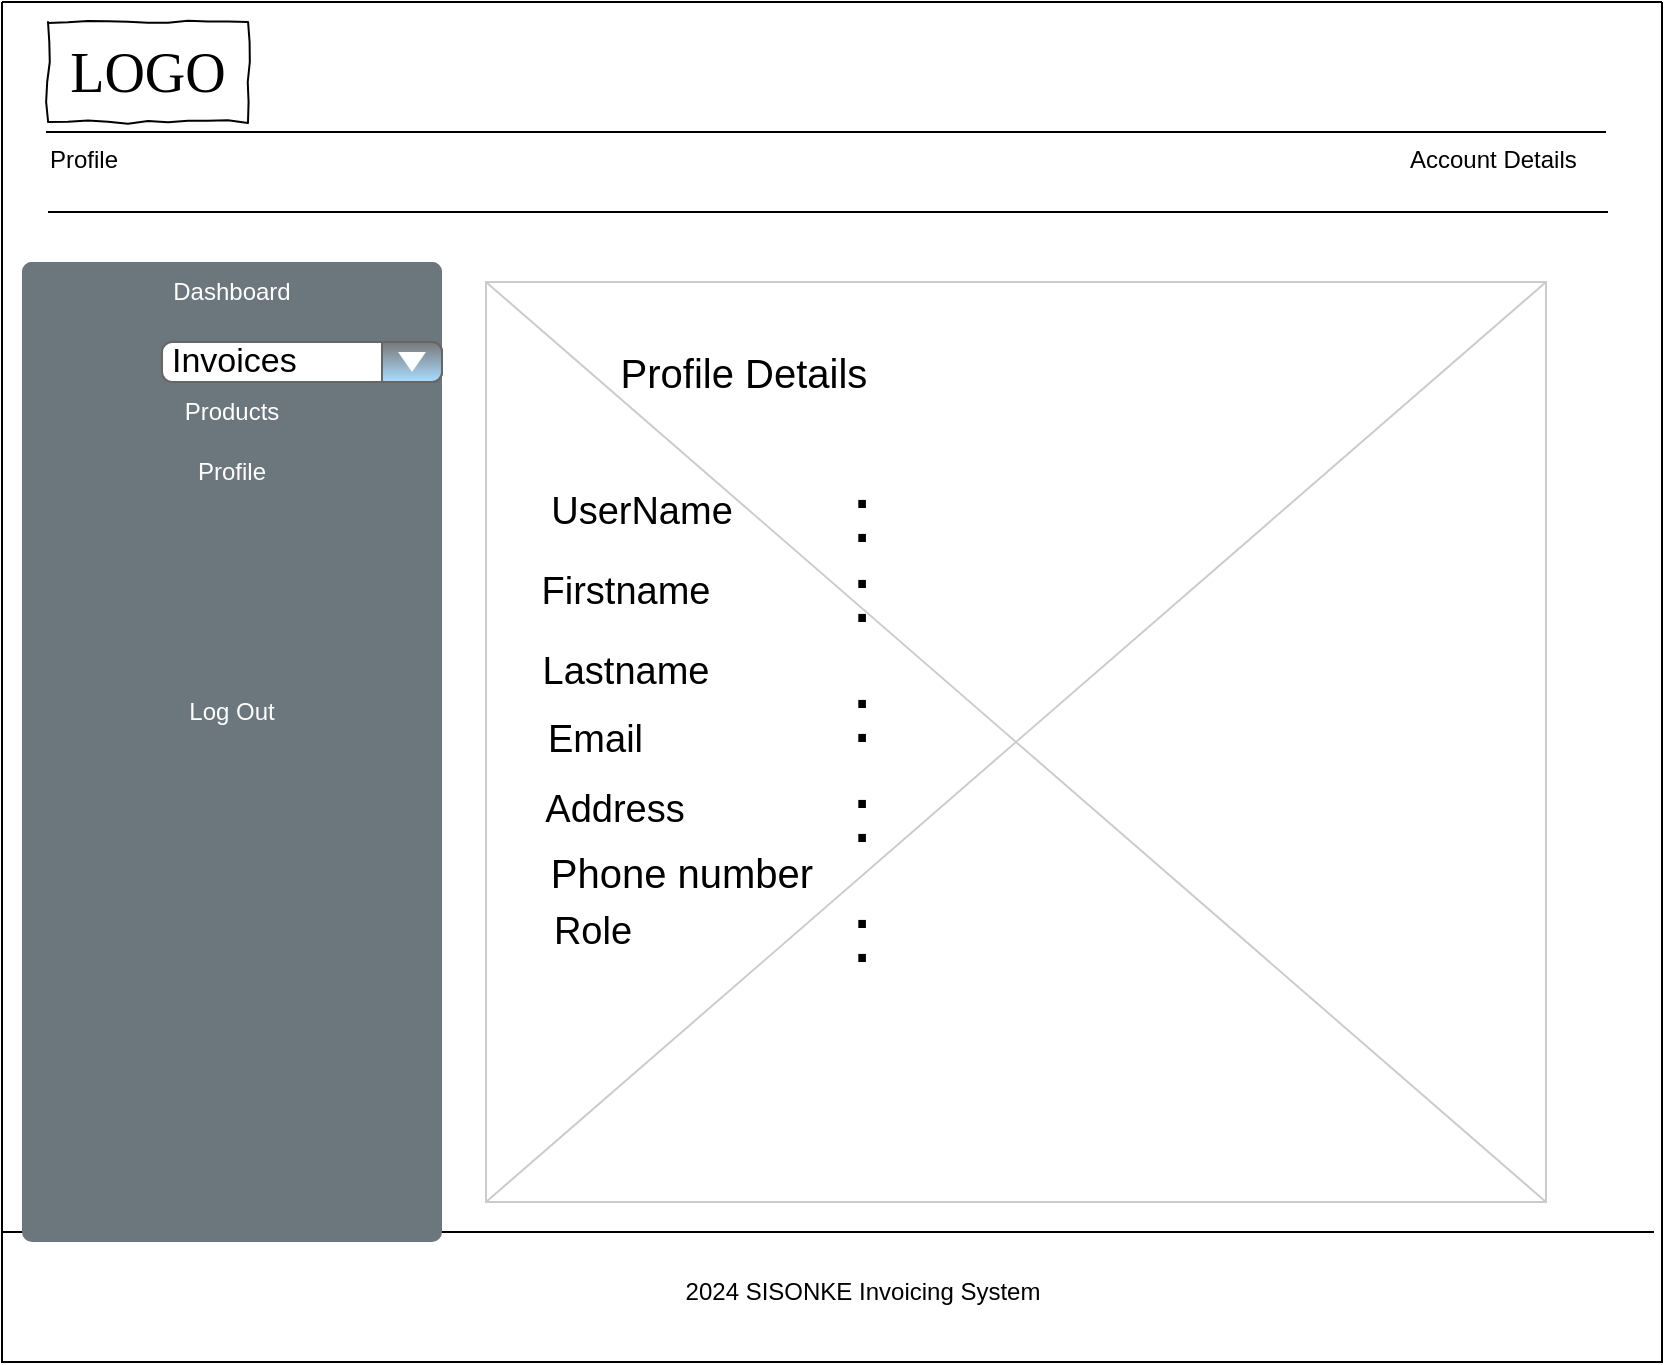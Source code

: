 <mxfile version="24.5.3" type="device">
  <diagram id="piDafpqhtRUU5qUU-vj8" name="Page-1">
    <mxGraphModel dx="2258" dy="813" grid="1" gridSize="10" guides="1" tooltips="1" connect="1" arrows="1" fold="1" page="1" pageScale="1" pageWidth="827" pageHeight="1169" math="0" shadow="0">
      <root>
        <mxCell id="0" />
        <mxCell id="1" parent="0" />
        <mxCell id="GRjJk_PplDnbiY5jg0T1-1" value="" style="swimlane;startSize=0;" vertex="1" parent="1">
          <mxGeometry x="-2" width="830" height="680" as="geometry" />
        </mxCell>
        <mxCell id="GRjJk_PplDnbiY5jg0T1-14" value="" style="verticalLabelPosition=bottom;verticalAlign=top;strokeWidth=1;shape=mxgraph.mockup.graphics.iconGrid;strokeColor=#CCCCCC;gridSize=1,1;" vertex="1" parent="GRjJk_PplDnbiY5jg0T1-1">
          <mxGeometry x="242" y="140" width="530" height="460" as="geometry" />
        </mxCell>
        <mxCell id="GRjJk_PplDnbiY5jg0T1-2" value="" style="line;strokeWidth=1" vertex="1" parent="GRjJk_PplDnbiY5jg0T1-1">
          <mxGeometry y="610" width="826" height="10" as="geometry" />
        </mxCell>
        <mxCell id="GRjJk_PplDnbiY5jg0T1-3" value="" style="html=1;shadow=0;dashed=0;shape=mxgraph.bootstrap.rrect;rSize=5;strokeColor=none;html=1;whiteSpace=wrap;fillColor=#6C767D;fontColor=#ffffff;sketch=0;" vertex="1" parent="GRjJk_PplDnbiY5jg0T1-1">
          <mxGeometry x="10" y="130" width="210" height="490" as="geometry" />
        </mxCell>
        <mxCell id="GRjJk_PplDnbiY5jg0T1-4" value="Dashboard" style="strokeColor=inherit;fillColor=inherit;gradientColor=inherit;fontColor=inherit;html=1;shadow=0;dashed=0;shape=mxgraph.bootstrap.topButton;rSize=5;perimeter=none;whiteSpace=wrap;resizeWidth=1;sketch=0;" vertex="1" parent="GRjJk_PplDnbiY5jg0T1-3">
          <mxGeometry width="210" height="30" relative="1" as="geometry" />
        </mxCell>
        <mxCell id="GRjJk_PplDnbiY5jg0T1-5" value="Invoices" style="strokeColor=inherit;fillColor=inherit;gradientColor=inherit;fontColor=inherit;html=1;shadow=0;dashed=0;perimeter=none;whiteSpace=wrap;resizeWidth=1;sketch=0;" vertex="1" parent="GRjJk_PplDnbiY5jg0T1-3">
          <mxGeometry width="210" height="30" relative="1" as="geometry">
            <mxPoint y="30" as="offset" />
          </mxGeometry>
        </mxCell>
        <mxCell id="GRjJk_PplDnbiY5jg0T1-6" value="Products" style="strokeColor=inherit;fillColor=inherit;gradientColor=inherit;fontColor=inherit;html=1;shadow=0;dashed=0;perimeter=none;whiteSpace=wrap;resizeWidth=1;sketch=0;" vertex="1" parent="GRjJk_PplDnbiY5jg0T1-3">
          <mxGeometry width="210" height="30" relative="1" as="geometry">
            <mxPoint y="60" as="offset" />
          </mxGeometry>
        </mxCell>
        <mxCell id="GRjJk_PplDnbiY5jg0T1-7" value="Profile" style="strokeColor=inherit;fillColor=inherit;gradientColor=inherit;fontColor=inherit;html=1;shadow=0;dashed=0;perimeter=none;whiteSpace=wrap;resizeWidth=1;sketch=0;" vertex="1" parent="GRjJk_PplDnbiY5jg0T1-3">
          <mxGeometry width="210" height="30" relative="1" as="geometry">
            <mxPoint y="90" as="offset" />
          </mxGeometry>
        </mxCell>
        <mxCell id="GRjJk_PplDnbiY5jg0T1-8" value="" style="strokeColor=inherit;fillColor=inherit;gradientColor=inherit;fontColor=inherit;html=1;shadow=0;dashed=0;perimeter=none;whiteSpace=wrap;resizeWidth=1;sketch=0;" vertex="1" parent="GRjJk_PplDnbiY5jg0T1-3">
          <mxGeometry width="210" height="30" relative="1" as="geometry">
            <mxPoint y="120" as="offset" />
          </mxGeometry>
        </mxCell>
        <mxCell id="GRjJk_PplDnbiY5jg0T1-9" value="Log Out" style="strokeColor=inherit;fillColor=inherit;gradientColor=inherit;fontColor=inherit;html=1;shadow=0;dashed=0;shape=mxgraph.bootstrap.bottomButton;rSize=5;perimeter=none;whiteSpace=wrap;resizeWidth=1;resizeHeight=0;sketch=0;" vertex="1" parent="GRjJk_PplDnbiY5jg0T1-3">
          <mxGeometry y="1" width="210" height="30" relative="1" as="geometry">
            <mxPoint y="-280" as="offset" />
          </mxGeometry>
        </mxCell>
        <mxCell id="GRjJk_PplDnbiY5jg0T1-10" value="Invoices" style="strokeWidth=1;shadow=0;dashed=0;align=center;html=1;shape=mxgraph.mockup.forms.comboBox;strokeColor=#666666;fillColor=#787878;align=left;fillColor2=#aaddff;mainText=;fontSize=17;spacingLeft=3;gradientColor=#b3b3b3;" vertex="1" parent="GRjJk_PplDnbiY5jg0T1-3">
          <mxGeometry x="70" y="40" width="140" height="20" as="geometry" />
        </mxCell>
        <mxCell id="GRjJk_PplDnbiY5jg0T1-13" value="2024 SISONKE Invoicing System" style="text;html=1;align=center;verticalAlign=middle;resizable=0;points=[];autosize=1;strokeColor=none;fillColor=none;" vertex="1" parent="GRjJk_PplDnbiY5jg0T1-1">
          <mxGeometry x="330" y="630" width="200" height="30" as="geometry" />
        </mxCell>
        <mxCell id="GRjJk_PplDnbiY5jg0T1-17" value="" style="line;strokeWidth=1" vertex="1" parent="GRjJk_PplDnbiY5jg0T1-1">
          <mxGeometry x="23" y="100" width="780" height="10" as="geometry" />
        </mxCell>
        <mxCell id="GRjJk_PplDnbiY5jg0T1-19" value="Account Details" style="text;spacingTop=-5;" vertex="1" parent="GRjJk_PplDnbiY5jg0T1-1">
          <mxGeometry x="702" y="70" width="90" height="20" as="geometry" />
        </mxCell>
        <mxCell id="GRjJk_PplDnbiY5jg0T1-20" value="Profile Details" style="text;html=1;align=center;verticalAlign=middle;whiteSpace=wrap;rounded=0;spacing=6;fontSize=20;" vertex="1" parent="GRjJk_PplDnbiY5jg0T1-1">
          <mxGeometry x="292" y="170" width="158" height="30" as="geometry" />
        </mxCell>
        <mxCell id="GRjJk_PplDnbiY5jg0T1-21" value="UserName" style="text;html=1;align=center;verticalAlign=middle;whiteSpace=wrap;rounded=0;fontSize=19;" vertex="1" parent="GRjJk_PplDnbiY5jg0T1-1">
          <mxGeometry x="271" y="240" width="98" height="30" as="geometry" />
        </mxCell>
        <mxCell id="GRjJk_PplDnbiY5jg0T1-22" value="Firstname" style="text;html=1;align=center;verticalAlign=middle;whiteSpace=wrap;rounded=0;fontSize=19;" vertex="1" parent="GRjJk_PplDnbiY5jg0T1-1">
          <mxGeometry x="282" y="280" width="60" height="30" as="geometry" />
        </mxCell>
        <mxCell id="GRjJk_PplDnbiY5jg0T1-23" value="Lastname" style="text;html=1;align=center;verticalAlign=middle;whiteSpace=wrap;rounded=0;fontSize=19;" vertex="1" parent="GRjJk_PplDnbiY5jg0T1-1">
          <mxGeometry x="282" y="320" width="60" height="30" as="geometry" />
        </mxCell>
        <mxCell id="GRjJk_PplDnbiY5jg0T1-24" value="Email&lt;div style=&quot;font-size: 19px;&quot;&gt;&lt;br style=&quot;font-size: 19px;&quot;&gt;&lt;/div&gt;" style="text;html=1;align=left;verticalAlign=middle;whiteSpace=wrap;rounded=0;fontSize=19;" vertex="1" parent="GRjJk_PplDnbiY5jg0T1-1">
          <mxGeometry x="271" y="370" width="82" height="20" as="geometry" />
        </mxCell>
        <mxCell id="GRjJk_PplDnbiY5jg0T1-25" value="Address&lt;div style=&quot;font-size: 19px;&quot;&gt;&lt;br style=&quot;font-size: 19px;&quot;&gt;&lt;/div&gt;" style="text;html=1;align=center;verticalAlign=middle;whiteSpace=wrap;rounded=0;fontSize=19;" vertex="1" parent="GRjJk_PplDnbiY5jg0T1-1">
          <mxGeometry x="260" y="400" width="93" height="30" as="geometry" />
        </mxCell>
        <mxCell id="GRjJk_PplDnbiY5jg0T1-26" value="Phone number" style="text;html=1;align=center;verticalAlign=middle;whiteSpace=wrap;rounded=0;fontSize=20;" vertex="1" parent="GRjJk_PplDnbiY5jg0T1-1">
          <mxGeometry x="271" y="420" width="138" height="30" as="geometry" />
        </mxCell>
        <mxCell id="GRjJk_PplDnbiY5jg0T1-27" value="Role" style="text;html=1;align=center;verticalAlign=middle;whiteSpace=wrap;rounded=0;fontSize=19;" vertex="1" parent="GRjJk_PplDnbiY5jg0T1-1">
          <mxGeometry x="260" y="450" width="71" height="30" as="geometry" />
        </mxCell>
        <mxCell id="GRjJk_PplDnbiY5jg0T1-28" value=":" style="text;html=1;align=center;verticalAlign=middle;whiteSpace=wrap;rounded=0;fontSize=40;" vertex="1" parent="GRjJk_PplDnbiY5jg0T1-1">
          <mxGeometry x="400" y="240" width="60" height="30" as="geometry" />
        </mxCell>
        <mxCell id="GRjJk_PplDnbiY5jg0T1-32" value=":" style="text;html=1;align=center;verticalAlign=middle;whiteSpace=wrap;rounded=0;fontSize=40;" vertex="1" parent="GRjJk_PplDnbiY5jg0T1-1">
          <mxGeometry x="400" y="450" width="60" height="30" as="geometry" />
        </mxCell>
        <mxCell id="GRjJk_PplDnbiY5jg0T1-31" value=":" style="text;html=1;align=center;verticalAlign=middle;whiteSpace=wrap;rounded=0;fontSize=40;" vertex="1" parent="GRjJk_PplDnbiY5jg0T1-1">
          <mxGeometry x="400" y="390" width="60" height="30" as="geometry" />
        </mxCell>
        <mxCell id="GRjJk_PplDnbiY5jg0T1-30" value=":" style="text;html=1;align=center;verticalAlign=middle;whiteSpace=wrap;rounded=0;fontSize=40;" vertex="1" parent="GRjJk_PplDnbiY5jg0T1-1">
          <mxGeometry x="400" y="340" width="60" height="30" as="geometry" />
        </mxCell>
        <mxCell id="GRjJk_PplDnbiY5jg0T1-33" value=":" style="text;html=1;align=center;verticalAlign=middle;whiteSpace=wrap;rounded=0;fontSize=40;" vertex="1" parent="GRjJk_PplDnbiY5jg0T1-1">
          <mxGeometry x="400" y="280" width="60" height="30" as="geometry" />
        </mxCell>
        <mxCell id="GRjJk_PplDnbiY5jg0T1-16" value="" style="line;strokeWidth=1" vertex="1" parent="1">
          <mxGeometry x="20" y="60" width="780" height="10" as="geometry" />
        </mxCell>
        <mxCell id="GRjJk_PplDnbiY5jg0T1-18" value="Profile" style="text;spacingTop=-5;" vertex="1" parent="1">
          <mxGeometry x="20" y="70.0" width="30" height="20" as="geometry" />
        </mxCell>
        <mxCell id="GRjJk_PplDnbiY5jg0T1-36" value="LOGO" style="whiteSpace=wrap;html=1;rounded=0;shadow=0;labelBackgroundColor=none;strokeWidth=1;fontFamily=Verdana;fontSize=28;align=center;comic=1;" vertex="1" parent="1">
          <mxGeometry x="21" y="10" width="100" height="50" as="geometry" />
        </mxCell>
      </root>
    </mxGraphModel>
  </diagram>
</mxfile>
